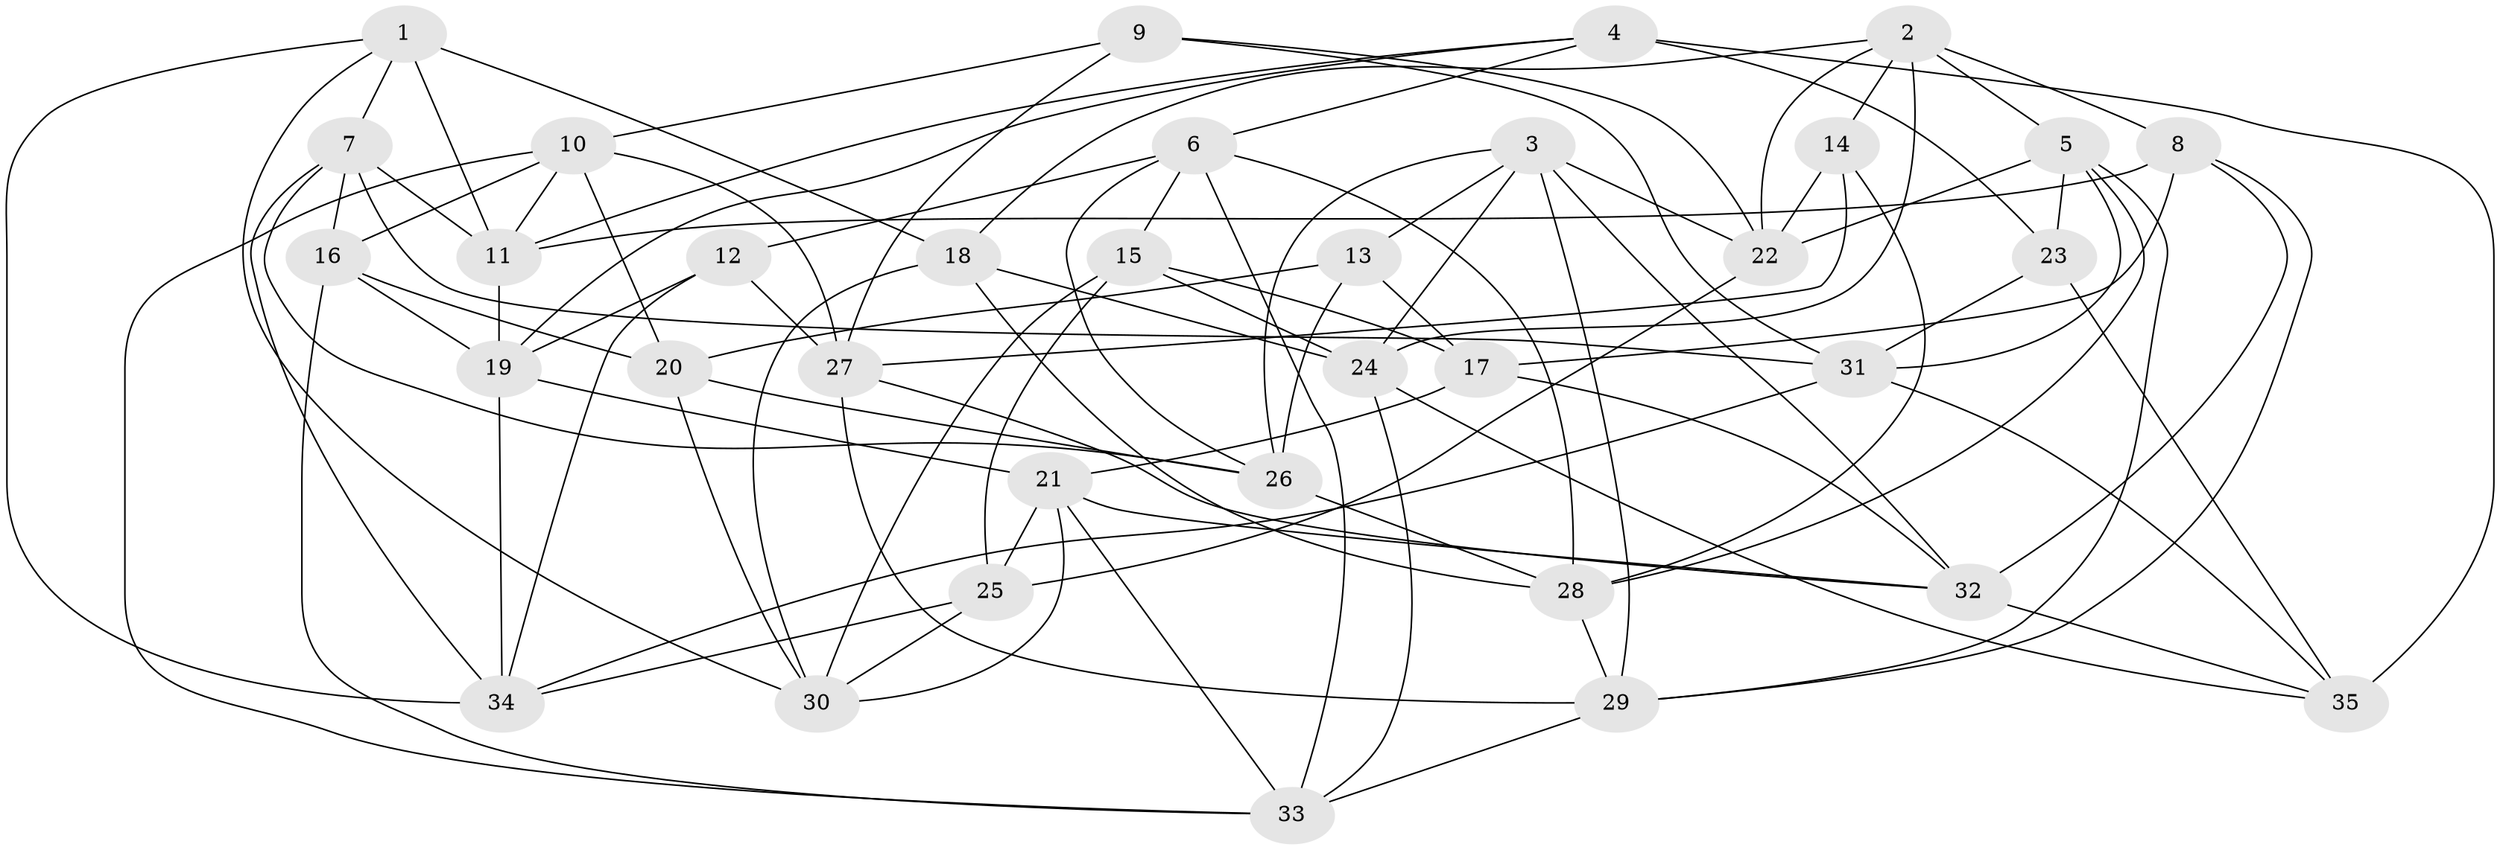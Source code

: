 // original degree distribution, {4: 1.0}
// Generated by graph-tools (version 1.1) at 2025/26/03/09/25 03:26:57]
// undirected, 35 vertices, 95 edges
graph export_dot {
graph [start="1"]
  node [color=gray90,style=filled];
  1;
  2;
  3;
  4;
  5;
  6;
  7;
  8;
  9;
  10;
  11;
  12;
  13;
  14;
  15;
  16;
  17;
  18;
  19;
  20;
  21;
  22;
  23;
  24;
  25;
  26;
  27;
  28;
  29;
  30;
  31;
  32;
  33;
  34;
  35;
  1 -- 7 [weight=1.0];
  1 -- 11 [weight=1.0];
  1 -- 18 [weight=2.0];
  1 -- 30 [weight=1.0];
  1 -- 34 [weight=1.0];
  2 -- 5 [weight=1.0];
  2 -- 8 [weight=1.0];
  2 -- 14 [weight=1.0];
  2 -- 18 [weight=1.0];
  2 -- 22 [weight=1.0];
  2 -- 24 [weight=1.0];
  3 -- 13 [weight=1.0];
  3 -- 22 [weight=1.0];
  3 -- 24 [weight=1.0];
  3 -- 26 [weight=1.0];
  3 -- 29 [weight=1.0];
  3 -- 32 [weight=1.0];
  4 -- 6 [weight=1.0];
  4 -- 11 [weight=1.0];
  4 -- 19 [weight=1.0];
  4 -- 23 [weight=2.0];
  4 -- 35 [weight=1.0];
  5 -- 22 [weight=1.0];
  5 -- 23 [weight=1.0];
  5 -- 28 [weight=1.0];
  5 -- 29 [weight=1.0];
  5 -- 31 [weight=1.0];
  6 -- 12 [weight=1.0];
  6 -- 15 [weight=1.0];
  6 -- 26 [weight=1.0];
  6 -- 28 [weight=1.0];
  6 -- 33 [weight=1.0];
  7 -- 11 [weight=1.0];
  7 -- 16 [weight=1.0];
  7 -- 26 [weight=1.0];
  7 -- 31 [weight=1.0];
  7 -- 34 [weight=1.0];
  8 -- 11 [weight=1.0];
  8 -- 17 [weight=2.0];
  8 -- 29 [weight=1.0];
  8 -- 32 [weight=1.0];
  9 -- 10 [weight=1.0];
  9 -- 22 [weight=1.0];
  9 -- 27 [weight=1.0];
  9 -- 31 [weight=1.0];
  10 -- 11 [weight=1.0];
  10 -- 16 [weight=1.0];
  10 -- 20 [weight=1.0];
  10 -- 27 [weight=1.0];
  10 -- 33 [weight=1.0];
  11 -- 19 [weight=1.0];
  12 -- 19 [weight=1.0];
  12 -- 27 [weight=1.0];
  12 -- 34 [weight=1.0];
  13 -- 17 [weight=1.0];
  13 -- 20 [weight=1.0];
  13 -- 26 [weight=1.0];
  14 -- 22 [weight=1.0];
  14 -- 27 [weight=1.0];
  14 -- 28 [weight=1.0];
  15 -- 17 [weight=1.0];
  15 -- 24 [weight=1.0];
  15 -- 25 [weight=2.0];
  15 -- 30 [weight=1.0];
  16 -- 19 [weight=1.0];
  16 -- 20 [weight=2.0];
  16 -- 33 [weight=1.0];
  17 -- 21 [weight=1.0];
  17 -- 32 [weight=1.0];
  18 -- 24 [weight=1.0];
  18 -- 28 [weight=1.0];
  18 -- 30 [weight=1.0];
  19 -- 21 [weight=1.0];
  19 -- 34 [weight=1.0];
  20 -- 26 [weight=1.0];
  20 -- 30 [weight=1.0];
  21 -- 25 [weight=1.0];
  21 -- 30 [weight=1.0];
  21 -- 32 [weight=1.0];
  21 -- 33 [weight=1.0];
  22 -- 25 [weight=1.0];
  23 -- 31 [weight=1.0];
  23 -- 35 [weight=2.0];
  24 -- 33 [weight=1.0];
  24 -- 35 [weight=1.0];
  25 -- 30 [weight=1.0];
  25 -- 34 [weight=1.0];
  26 -- 28 [weight=1.0];
  27 -- 29 [weight=1.0];
  27 -- 32 [weight=1.0];
  28 -- 29 [weight=1.0];
  29 -- 33 [weight=1.0];
  31 -- 34 [weight=1.0];
  31 -- 35 [weight=1.0];
  32 -- 35 [weight=1.0];
}
